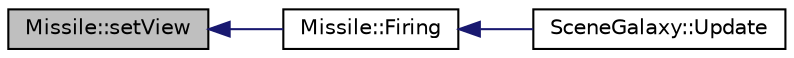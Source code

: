 digraph "Missile::setView"
{
  bgcolor="transparent";
  edge [fontname="Helvetica",fontsize="10",labelfontname="Helvetica",labelfontsize="10"];
  node [fontname="Helvetica",fontsize="10",shape=record];
  rankdir="LR";
  Node1 [label="Missile::setView",height=0.2,width=0.4,color="black", fillcolor="grey75", style="filled", fontcolor="black"];
  Node1 -> Node2 [dir="back",color="midnightblue",fontsize="10",style="solid",fontname="Helvetica"];
  Node2 [label="Missile::Firing",height=0.2,width=0.4,color="black",URL="$classMissile.html#a552d9709b8149b33be43dbebbf754674",tooltip="Missile Firing function. "];
  Node2 -> Node3 [dir="back",color="midnightblue",fontsize="10",style="solid",fontname="Helvetica"];
  Node3 [label="SceneGalaxy::Update",height=0.2,width=0.4,color="black",URL="$classSceneGalaxy.html#a20f9275f7788921a7cd843219b9bdeff",tooltip="SceneGalaxy main update function. "];
}
